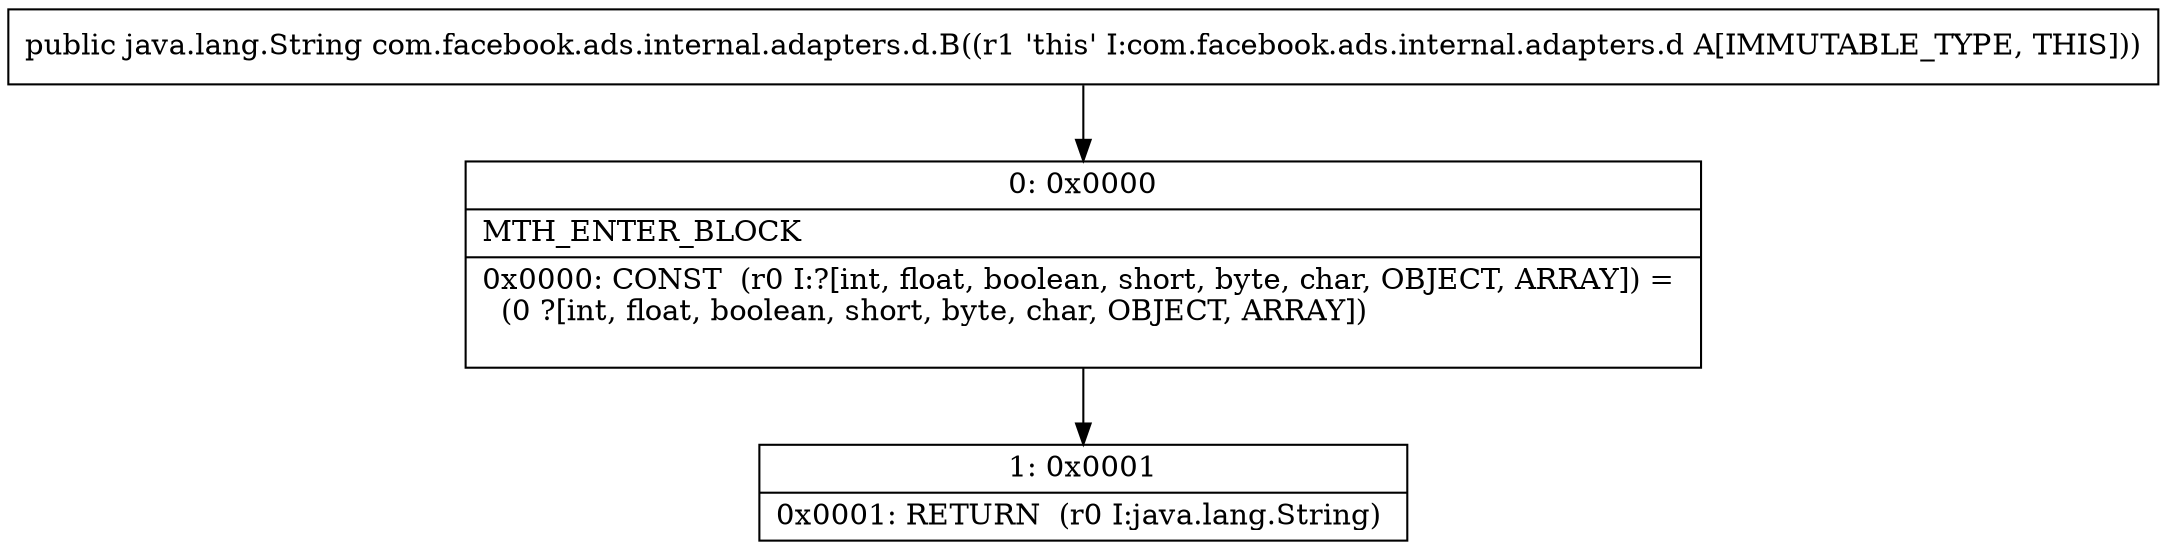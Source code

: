 digraph "CFG forcom.facebook.ads.internal.adapters.d.B()Ljava\/lang\/String;" {
Node_0 [shape=record,label="{0\:\ 0x0000|MTH_ENTER_BLOCK\l|0x0000: CONST  (r0 I:?[int, float, boolean, short, byte, char, OBJECT, ARRAY]) = \l  (0 ?[int, float, boolean, short, byte, char, OBJECT, ARRAY])\l \l}"];
Node_1 [shape=record,label="{1\:\ 0x0001|0x0001: RETURN  (r0 I:java.lang.String) \l}"];
MethodNode[shape=record,label="{public java.lang.String com.facebook.ads.internal.adapters.d.B((r1 'this' I:com.facebook.ads.internal.adapters.d A[IMMUTABLE_TYPE, THIS])) }"];
MethodNode -> Node_0;
Node_0 -> Node_1;
}

